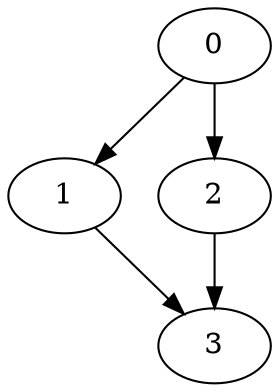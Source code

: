digraph returnBlockedByOneWayTown {
   0;
   1;
   2;
   3;

   0 -> 1 [village=exampleVillage, name=roadOA; heightLimit = 3; weight = 30; primaryType = sideStreet; secondaryType=oneWayStreet;];
   0 -> 2 [village=exampleVillage, name=roadOB; heightLimit =10; weight = 50; primaryType = sideStreet; secondaryType=none;];
   1 -> 3 [village=exampleVillage, name = roadAC; heightLimit= 10; weight = 20; primaryType = sideStreet; secondaryType =none;];
   2 -> 3 [village=exampleVillage, name= roadBC; heightLimit = 10; weight = 50; primaryType = mainStreet; secondaryType= none;];
}
